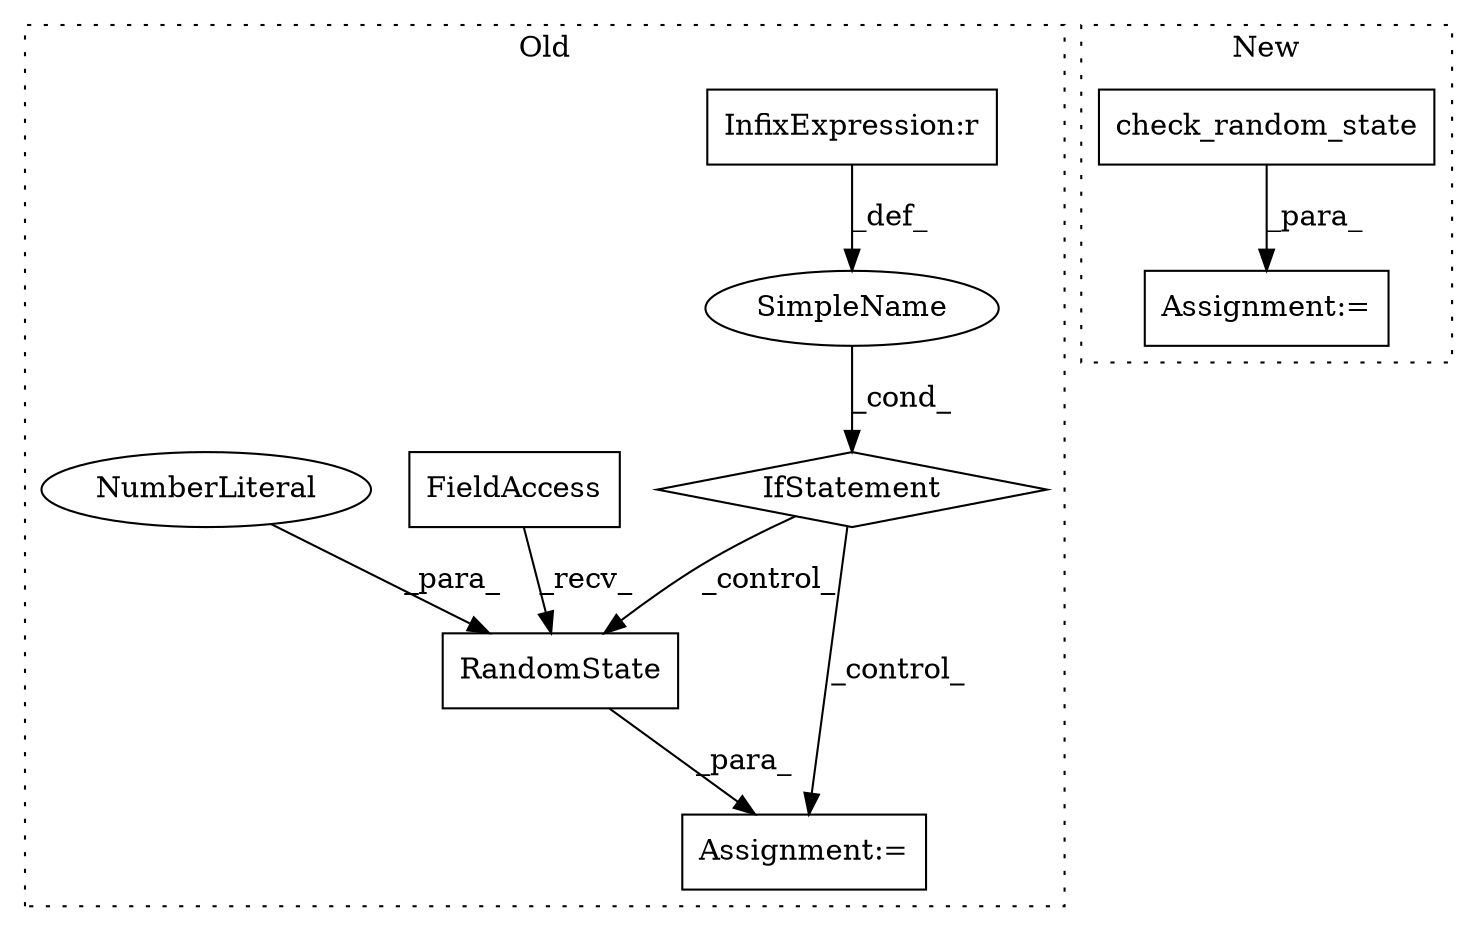digraph G {
subgraph cluster0 {
1 [label="RandomState" a="32" s="7103,7116" l="12,1" shape="box"];
3 [label="FieldAccess" a="22" s="7090" l="12" shape="box"];
5 [label="Assignment:=" a="7" s="7089" l="1" shape="box"];
6 [label="IfStatement" a="25" s="7051,7071" l="4,2" shape="diamond"];
7 [label="SimpleName" a="42" s="" l="" shape="ellipse"];
8 [label="InfixExpression:r" a="27" s="7063" l="4" shape="box"];
9 [label="NumberLiteral" a="34" s="7115" l="1" shape="ellipse"];
label = "Old";
style="dotted";
}
subgraph cluster1 {
2 [label="check_random_state" a="32" s="7087,7118" l="19,1" shape="box"];
4 [label="Assignment:=" a="7" s="7086" l="1" shape="box"];
label = "New";
style="dotted";
}
1 -> 5 [label="_para_"];
2 -> 4 [label="_para_"];
3 -> 1 [label="_recv_"];
6 -> 1 [label="_control_"];
6 -> 5 [label="_control_"];
7 -> 6 [label="_cond_"];
8 -> 7 [label="_def_"];
9 -> 1 [label="_para_"];
}